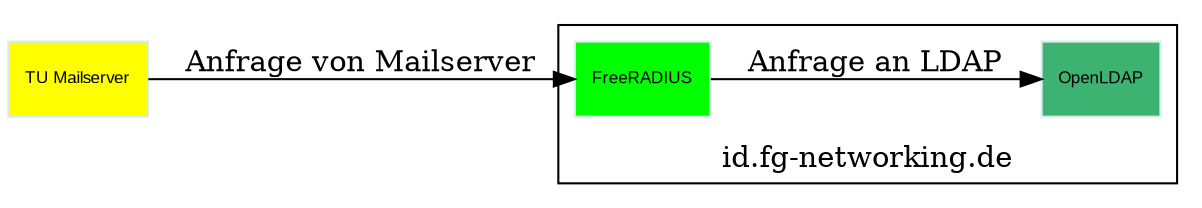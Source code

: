 digraph G {
node [
    shape=box, 
    fontname="arial",
    fontsize=8,
    style=filled,
    color="#d3edea"
  ];
  splines="compound"

  compound=true;
  rankdir=LR;
  subgraph cluster_id{
  radius [label="FreeRADIUS", style="filled", fillcolor="green"];
  ldap [label="OpenLDAP", style="filled", fillcolor="mediumseagreen"];
  label="id.fg-networking.de";
  labelloc=b;
}
  mail [label="TU Mailserver", style="filled", fillcolor="yellow"];
  mail -> radius [label="Anfrage von Mailserver"];
  radius -> ldap [label="Anfrage an LDAP"];
  margin=0; //margins around graphic and subgraphs
  nodesep=0.3; //minimal distance between nodes and subgraphs
  }
